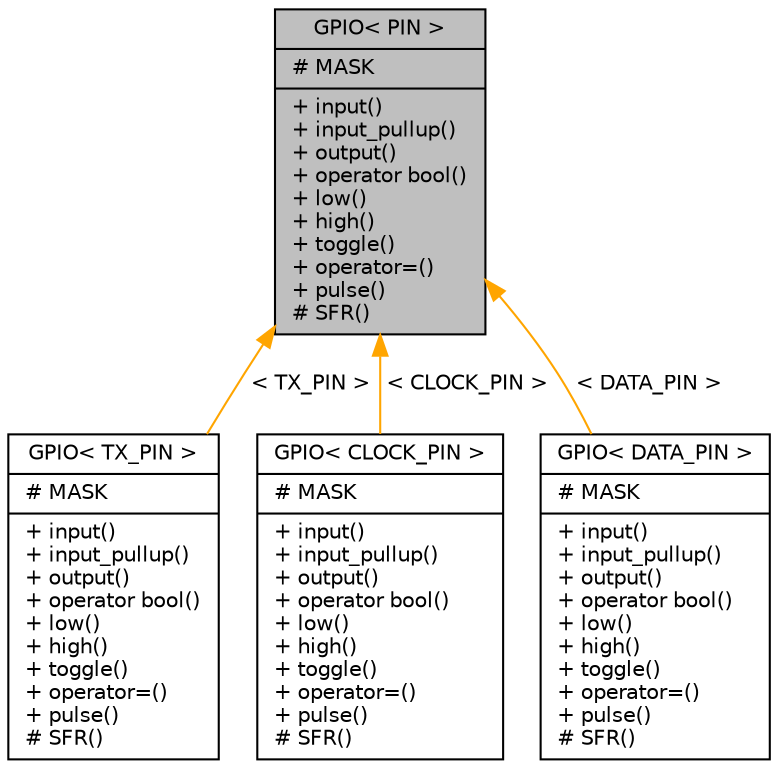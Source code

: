 digraph "GPIO&lt; PIN &gt;"
{
  edge [fontname="Helvetica",fontsize="10",labelfontname="Helvetica",labelfontsize="10"];
  node [fontname="Helvetica",fontsize="10",shape=record];
  Node1 [label="{GPIO\< PIN \>\n|# MASK\l|+ input()\l+ input_pullup()\l+ output()\l+ operator bool()\l+ low()\l+ high()\l+ toggle()\l+ operator=()\l+ pulse()\l# SFR()\l}",height=0.2,width=0.4,color="black", fillcolor="grey75", style="filled", fontcolor="black"];
  Node1 -> Node2 [dir="back",color="orange",fontsize="10",style="solid",label=" \< TX_PIN \>" ,fontname="Helvetica"];
  Node2 [label="{GPIO\< TX_PIN \>\n|# MASK\l|+ input()\l+ input_pullup()\l+ output()\l+ operator bool()\l+ low()\l+ high()\l+ toggle()\l+ operator=()\l+ pulse()\l# SFR()\l}",height=0.2,width=0.4,color="black", fillcolor="white", style="filled",URL="$d7/dde/classGPIO.html"];
  Node1 -> Node3 [dir="back",color="orange",fontsize="10",style="solid",label=" \< CLOCK_PIN \>" ,fontname="Helvetica"];
  Node3 [label="{GPIO\< CLOCK_PIN \>\n|# MASK\l|+ input()\l+ input_pullup()\l+ output()\l+ operator bool()\l+ low()\l+ high()\l+ toggle()\l+ operator=()\l+ pulse()\l# SFR()\l}",height=0.2,width=0.4,color="black", fillcolor="white", style="filled",URL="$d7/dde/classGPIO.html"];
  Node1 -> Node4 [dir="back",color="orange",fontsize="10",style="solid",label=" \< DATA_PIN \>" ,fontname="Helvetica"];
  Node4 [label="{GPIO\< DATA_PIN \>\n|# MASK\l|+ input()\l+ input_pullup()\l+ output()\l+ operator bool()\l+ low()\l+ high()\l+ toggle()\l+ operator=()\l+ pulse()\l# SFR()\l}",height=0.2,width=0.4,color="black", fillcolor="white", style="filled",URL="$d7/dde/classGPIO.html"];
}
